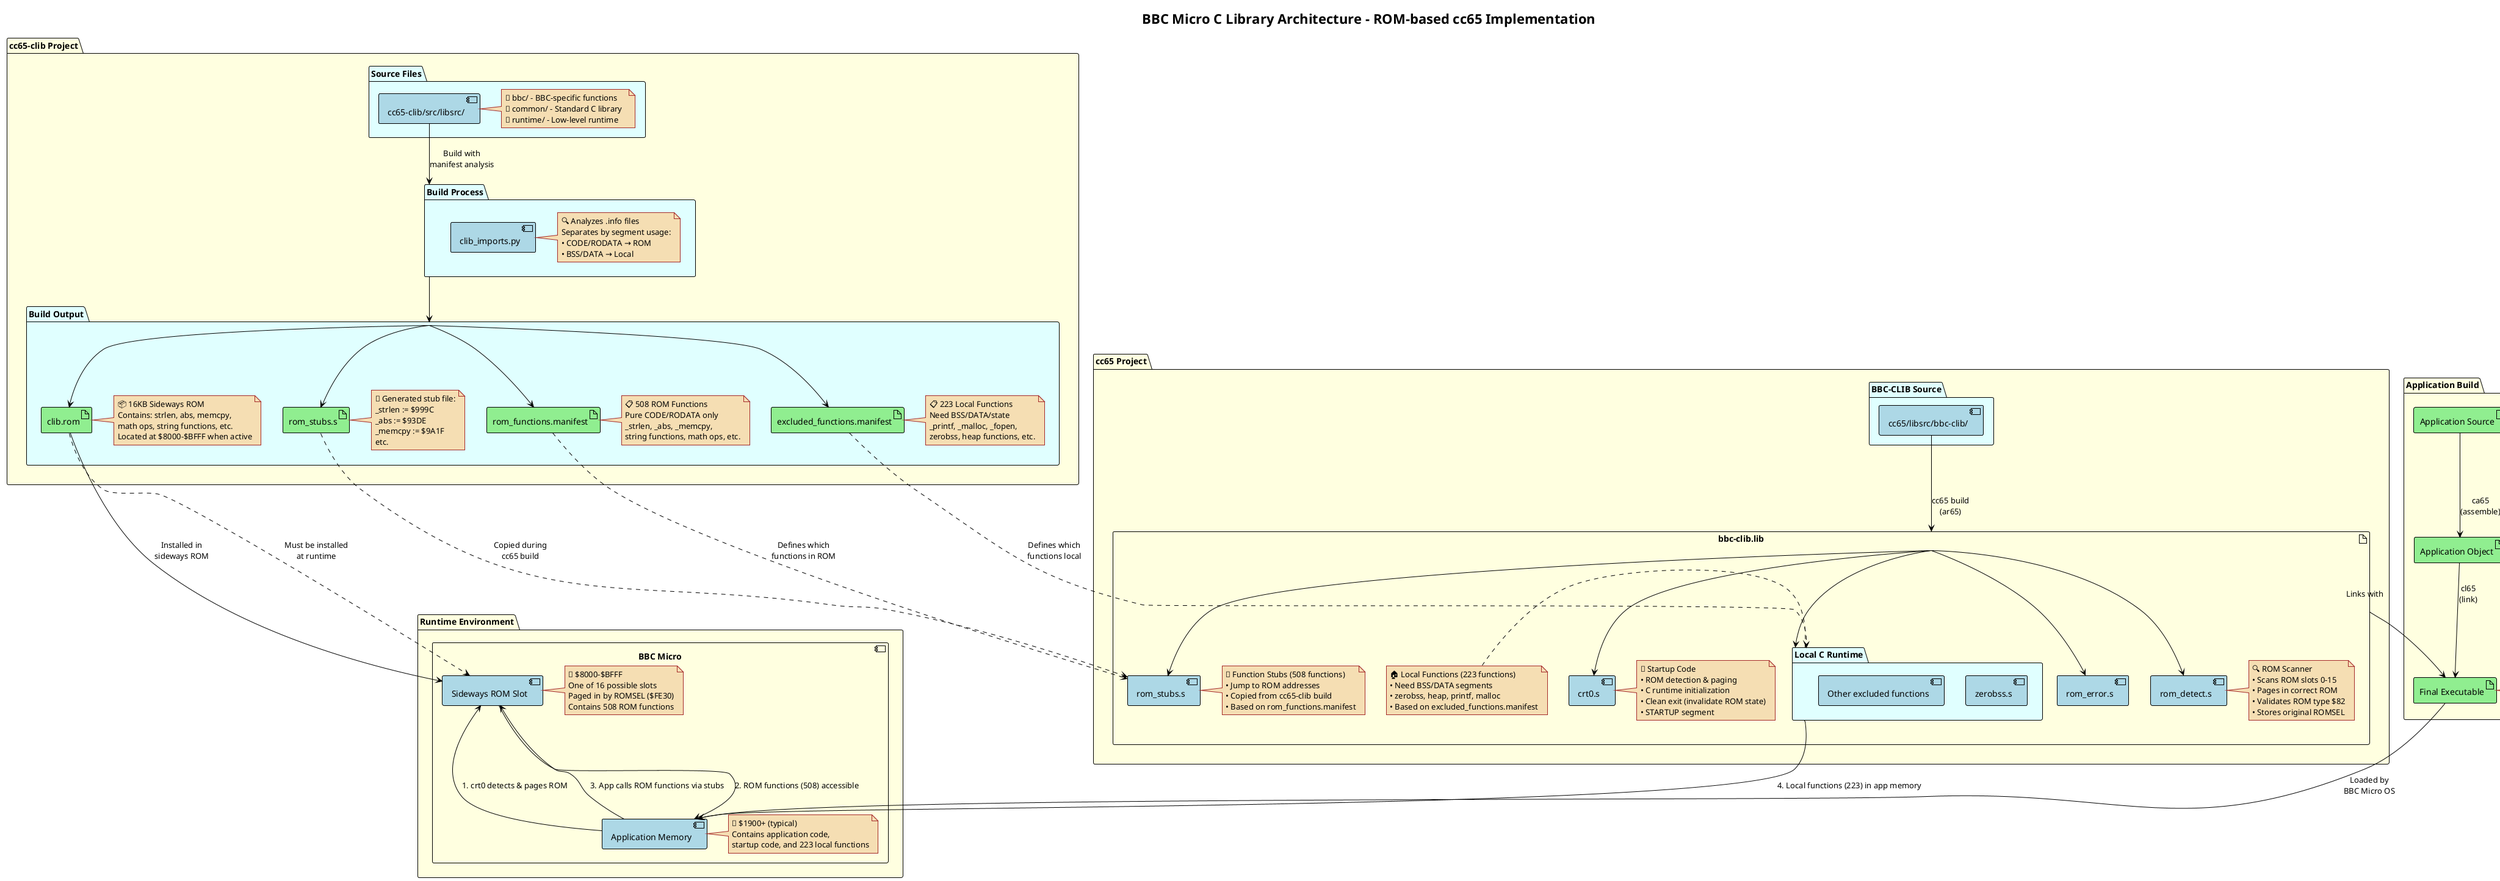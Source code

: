 @startuml BBC Micro C Library Architecture
!theme plain

title BBC Micro C Library Architecture - ROM-based cc65 Implementation

package "cc65-clib Project" as clib_project {
    folder "Source Files" as clib_src {
        component "cc65-clib/src/libsrc/" as clib_libsrc
        note right of clib_libsrc
            📁 bbc/ - BBC-specific functions
            📁 common/ - Standard C library  
            📁 runtime/ - Low-level runtime
        end note
    }
    
    folder "Build Process" as clib_process {
        component "clib_imports.py" as manifest_generator
        note right of manifest_generator
            🔍 Analyzes .info files
            Separates by segment usage:
            • CODE/RODATA → ROM
            • BSS/DATA → Local
        end note
    }
    
    folder "Build Output" as clib_build {
        artifact "clib.rom" as rom_file
        note right of rom_file
            📦 16KB Sideways ROM
            Contains: strlen, abs, memcpy,
            math ops, string functions, etc.
            Located at $8000-$BFFF when active
        end note
        
        artifact "rom_stubs.s" as rom_stubs_generated
        note right of rom_stubs_generated
            📝 Generated stub file:
            _strlen := $999C
            _abs := $93DE
            _memcpy := $9A1F
            etc.
        end note
        
        artifact "rom_functions.manifest" as rom_manifest
        note right of rom_manifest
            📋 508 ROM Functions
            Pure CODE/RODATA only
            _strlen, _abs, _memcpy,
            string functions, math ops, etc.
        end note
        
        artifact "excluded_functions.manifest" as excluded_manifest
        note right of excluded_manifest
            📋 223 Local Functions  
            Need BSS/DATA/state
            _printf, _malloc, _fopen,
            zerobss, heap functions, etc.
        end note
    }
    
    clib_libsrc --> clib_process : "Build with\nmanifest analysis"
    clib_process --> clib_build
    clib_build --> rom_file
    clib_build --> rom_stubs_generated
    clib_build --> rom_manifest
    clib_build --> excluded_manifest
}

package "cc65 Project" as cc65_project {
    folder "BBC-CLIB Source" as bbc_clib_src {
        component "cc65/libsrc/bbc-clib/" as bbc_clib_libsrc
    }
    
    artifact "bbc-clib.lib" as bbc_lib {
        component "crt0.s" as crt0
        component "rom_detect.s" as rom_detect  
        component "rom_stubs.s" as rom_stubs_lib
        component "rom_error.s" as rom_error
        
        folder "Local C Runtime" as local_runtime {
            component "zerobss.s" as zerobss
            component "Other excluded functions" as other_excluded
        }
        
        note right of crt0
            🚀 Startup Code
            • ROM detection & paging
            • C runtime initialization
            • Clean exit (invalidate ROM state)
            • STARTUP segment
        end note
        
        note right of rom_detect
            🔍 ROM Scanner
            • Scans ROM slots 0-15
            • Pages in correct ROM
            • Validates ROM type $82
            • Stores original ROMSEL
        end note
        
        note right of rom_stubs_lib
            🔗 Function Stubs (508 functions)
            • Jump to ROM addresses
            • Copied from cc65-clib build
            • Based on rom_functions.manifest
        end note
        
        note right of local_runtime
            🏠 Local Functions (223 functions)
            • Need BSS/DATA segments
            • zerobss, heap, printf, malloc
            • Based on excluded_functions.manifest
        end note
    }
    
    bbc_clib_libsrc --> bbc_lib : "cc65 build\n(ar65)"
    bbc_lib --> crt0
    bbc_lib --> rom_detect
    bbc_lib --> rom_stubs_lib  
    bbc_lib --> rom_error
    bbc_lib --> local_runtime
}

package "Application Build" as app_build {
    artifact "Application Source" as app_source
    note right of app_source
        📝 simple.s or hello.c
        Contains: main(), application logic
        Uses: strlen(), abs(), printf(), malloc()
    end note
    
    artifact "Application Object" as app_obj
    note right of app_obj
        📦 simple.o
        Compiled but unlinked
    end note
    
    artifact "Final Executable" as app_final
    note right of app_final
        💿 SIMPLE
        Ready to run on BBC Micro
        Contains: app code + startup + stubs + local functions
    end note
    
    app_source --> app_obj : "ca65\n(assemble)"
    app_obj --> app_final : "cl65\n(link)"
    bbc_lib --> app_final : "Links with"
}

package "Runtime Environment" as runtime {
    component "BBC Micro" as bbc_micro {
        component "Sideways ROM Slot" as rom_slot
        component "Application Memory" as app_memory
        
        note right of rom_slot
            🔌 $8000-$BFFF
            One of 16 possible slots
            Paged in by ROMSEL ($FE30)
            Contains 508 ROM functions
        end note
        
        note right of app_memory
            📍 $1900+ (typical)
            Contains application code,
            startup code, and 223 local functions
        end note
    }
}

' Build Dependencies
rom_stubs_generated -.-> rom_stubs_lib : "Copied during\ncc65 build"
rom_manifest -.-> rom_stubs_lib : "Defines which\nfunctions in ROM"
excluded_manifest -.-> local_runtime : "Defines which\nfunctions local"
rom_file -.-> rom_slot : "Must be installed\nat runtime"

' Runtime Flow
app_final --> app_memory : "Loaded by\nBBC Micro OS"
rom_file --> rom_slot : "Installed in\nsideways ROM"

' Execution Flow
app_memory --> rom_slot : "1. crt0 detects & pages ROM"
rom_slot --> app_memory : "2. ROM functions (508) accessible"
app_memory --> rom_slot : "3. App calls ROM functions via stubs"
local_runtime --> app_memory : "4. Local functions (223) in app memory"

' Styling
skinparam component {
    BackgroundColor lightblue
    BorderColor black
}

skinparam artifact {
    BackgroundColor lightgreen
    BorderColor black
}

skinparam package {
    BackgroundColor lightyellow
    BorderColor black
}

skinparam folder {
    BackgroundColor lightcyan
    BorderColor black
}

skinparam note {
    BackgroundColor wheat
    BorderColor brown
}

@enduml
